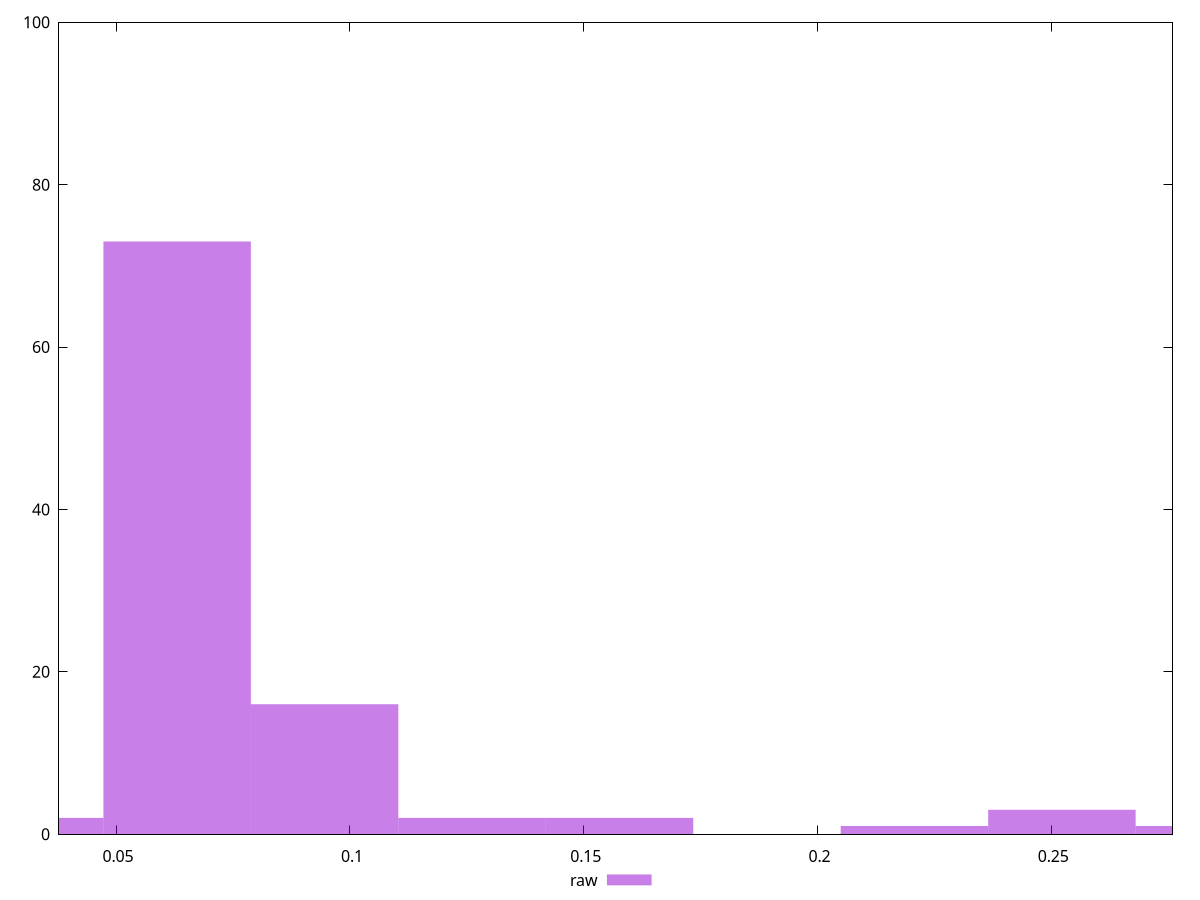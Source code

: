 reset

$raw <<EOF
0.06306337192160236 73
0.09459505788240354 16
0.25225348768640943 3
0.12612674384320471 2
0.1576584298040059 2
0.03153168596080118 2
0.22072180172560824 1
0.2837851736472106 1
EOF

set key outside below
set boxwidth 0.03153168596080118
set xrange [0.0378:0.2759]
set yrange [0:100]
set style fill transparent solid 0.5 noborder
set terminal svg size 640, 490 enhanced background rgb 'white'
set output "report_00007_2020-12-11T15:55:29.892Z/network-rtt/samples/pages+cached+noexternal+nosvg/raw/histogram.svg"

plot $raw title "raw" with boxes

reset
